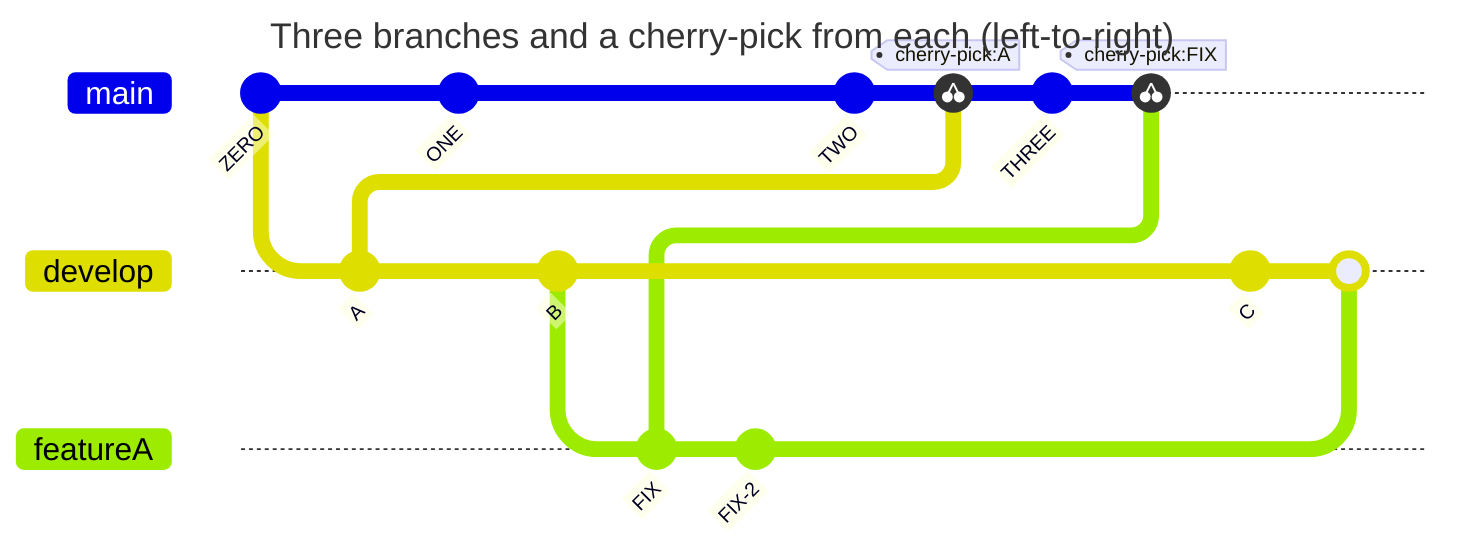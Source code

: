 ---
title: Three branches and a cherry-pick from each (left-to-right)
---
gitGraph LR:
commit id: "ZERO"
branch develop
commit id:"A"
checkout main
commit id:"ONE"
checkout develop
commit id:"B"
branch featureA
commit id:"FIX"
commit id: "FIX-2"
checkout main
commit id:"TWO"
cherry-pick id:"A"
commit id:"THREE"
cherry-pick id:"FIX"
checkout develop
commit id:"C"
merge featureA